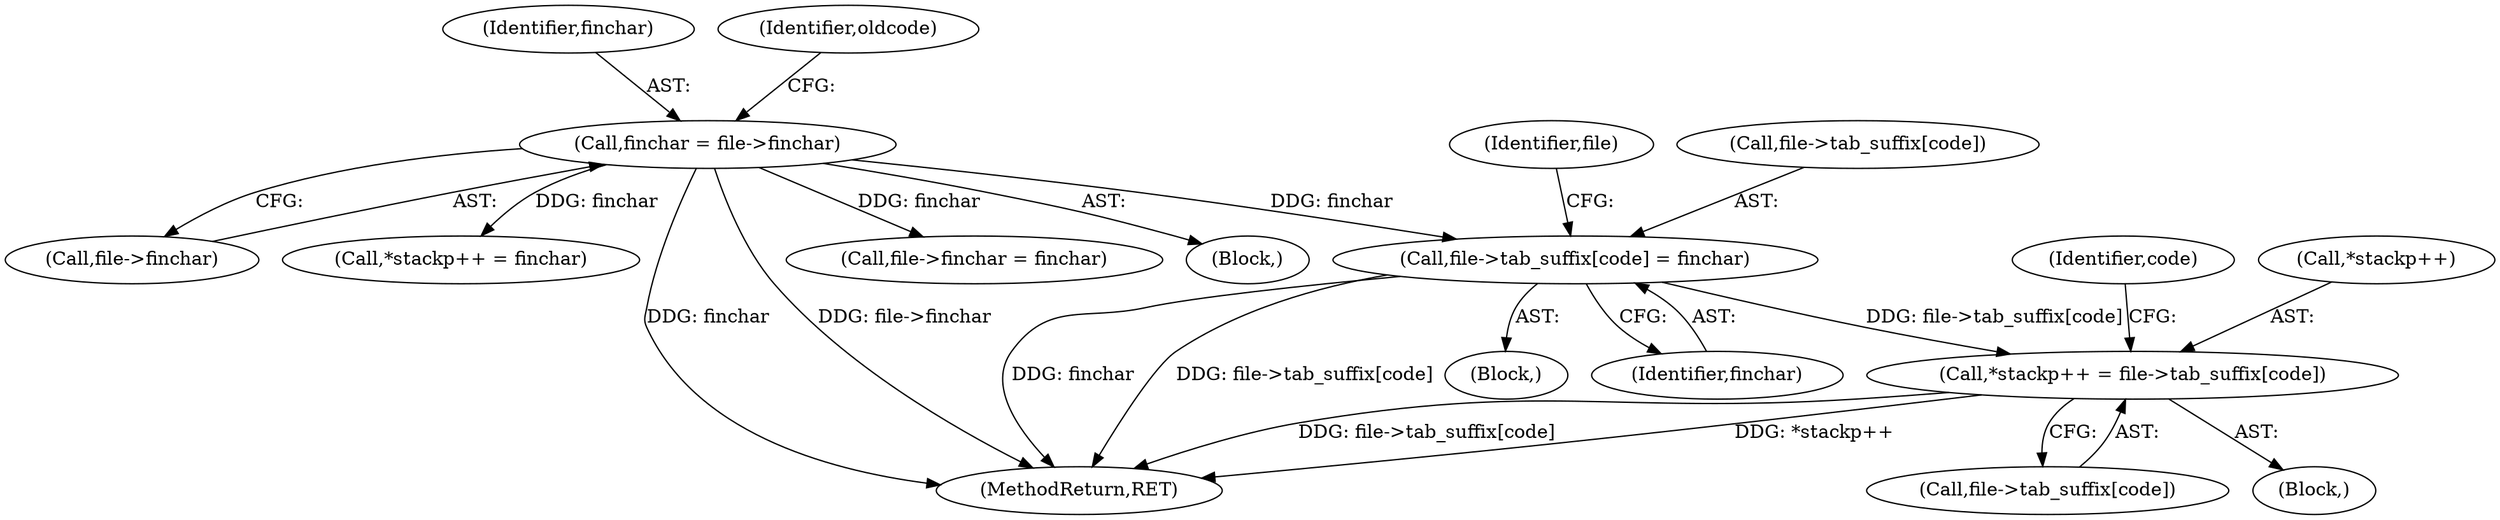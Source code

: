 digraph "0_libxfont_d11ee5886e9d9ec610051a206b135a4cdc1e09a0@array" {
"1000274" [label="(Call,*stackp++ = file->tab_suffix[code])"];
"1000310" [label="(Call,file->tab_suffix[code] = finchar)"];
"1000144" [label="(Call,finchar = file->finchar)"];
"1000337" [label="(Call,file->finchar = finchar)"];
"1000300" [label="(Block,)"];
"1000107" [label="(Block,)"];
"1000274" [label="(Call,*stackp++ = file->tab_suffix[code])"];
"1000284" [label="(Identifier,code)"];
"1000145" [label="(Identifier,finchar)"];
"1000146" [label="(Call,file->finchar)"];
"1000278" [label="(Call,file->tab_suffix[code])"];
"1000150" [label="(Identifier,oldcode)"];
"1000319" [label="(Identifier,file)"];
"1000311" [label="(Call,file->tab_suffix[code])"];
"1000263" [label="(Block,)"];
"1000316" [label="(Identifier,finchar)"];
"1000275" [label="(Call,*stackp++)"];
"1000310" [label="(Call,file->tab_suffix[code] = finchar)"];
"1000251" [label="(Call,*stackp++ = finchar)"];
"1000382" [label="(MethodReturn,RET)"];
"1000144" [label="(Call,finchar = file->finchar)"];
"1000274" -> "1000263"  [label="AST: "];
"1000274" -> "1000278"  [label="CFG: "];
"1000275" -> "1000274"  [label="AST: "];
"1000278" -> "1000274"  [label="AST: "];
"1000284" -> "1000274"  [label="CFG: "];
"1000274" -> "1000382"  [label="DDG: *stackp++"];
"1000274" -> "1000382"  [label="DDG: file->tab_suffix[code]"];
"1000310" -> "1000274"  [label="DDG: file->tab_suffix[code]"];
"1000310" -> "1000300"  [label="AST: "];
"1000310" -> "1000316"  [label="CFG: "];
"1000311" -> "1000310"  [label="AST: "];
"1000316" -> "1000310"  [label="AST: "];
"1000319" -> "1000310"  [label="CFG: "];
"1000310" -> "1000382"  [label="DDG: finchar"];
"1000310" -> "1000382"  [label="DDG: file->tab_suffix[code]"];
"1000144" -> "1000310"  [label="DDG: finchar"];
"1000144" -> "1000107"  [label="AST: "];
"1000144" -> "1000146"  [label="CFG: "];
"1000145" -> "1000144"  [label="AST: "];
"1000146" -> "1000144"  [label="AST: "];
"1000150" -> "1000144"  [label="CFG: "];
"1000144" -> "1000382"  [label="DDG: finchar"];
"1000144" -> "1000382"  [label="DDG: file->finchar"];
"1000144" -> "1000251"  [label="DDG: finchar"];
"1000144" -> "1000337"  [label="DDG: finchar"];
}
